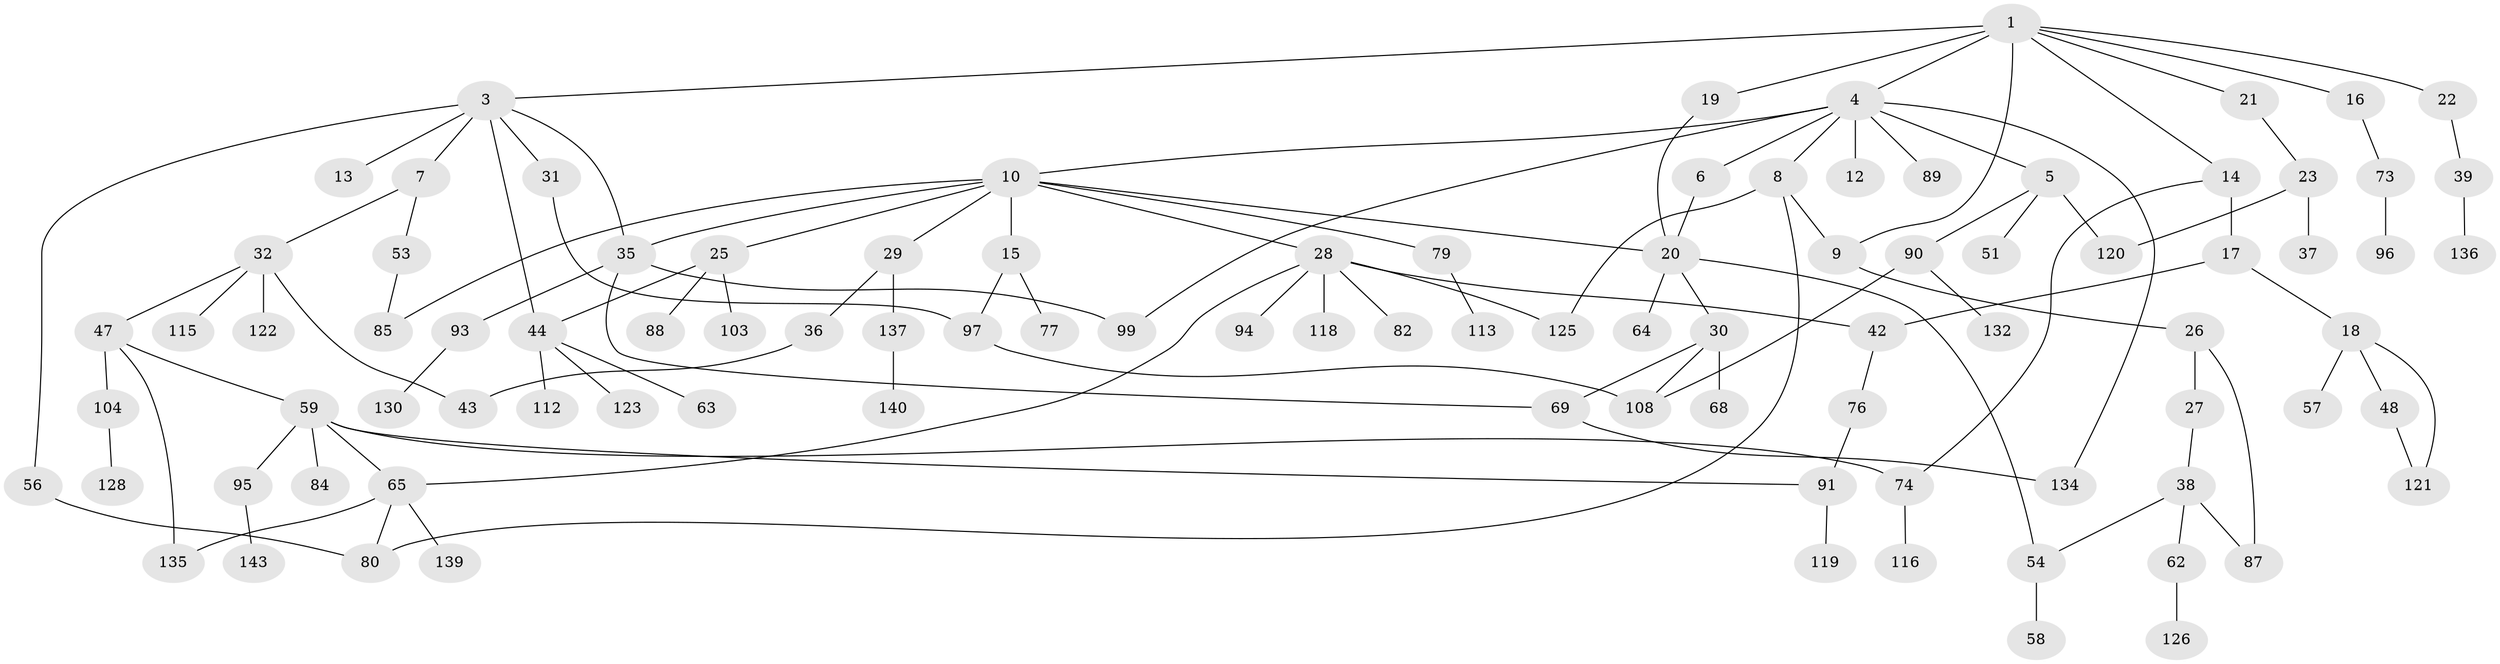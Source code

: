 // Generated by graph-tools (version 1.1) at 2025/23/03/03/25 07:23:32]
// undirected, 97 vertices, 121 edges
graph export_dot {
graph [start="1"]
  node [color=gray90,style=filled];
  1 [super="+2"];
  3 [super="+49"];
  4 [super="+41"];
  5 [super="+52"];
  6;
  7 [super="+138"];
  8 [super="+124"];
  9;
  10 [super="+11"];
  12;
  13 [super="+34"];
  14 [super="+61"];
  15 [super="+142"];
  16;
  17;
  18 [super="+24"];
  19;
  20 [super="+111"];
  21 [super="+106"];
  22;
  23 [super="+83"];
  25 [super="+50"];
  26 [super="+45"];
  27 [super="+105"];
  28 [super="+40"];
  29 [super="+33"];
  30 [super="+75"];
  31;
  32 [super="+92"];
  35 [super="+70"];
  36;
  37 [super="+146"];
  38 [super="+46"];
  39 [super="+72"];
  42 [super="+67"];
  43 [super="+141"];
  44 [super="+86"];
  47 [super="+81"];
  48 [super="+78"];
  51 [super="+60"];
  53;
  54 [super="+55"];
  56 [super="+109"];
  57;
  58;
  59 [super="+71"];
  62 [super="+66"];
  63;
  64;
  65 [super="+127"];
  68;
  69 [super="+117"];
  73 [super="+131"];
  74 [super="+102"];
  76;
  77;
  79 [super="+147"];
  80;
  82 [super="+100"];
  84 [super="+110"];
  85 [super="+114"];
  87;
  88;
  89;
  90 [super="+107"];
  91 [super="+101"];
  93;
  94;
  95 [super="+98"];
  96;
  97;
  99;
  103;
  104;
  108 [super="+129"];
  112;
  113;
  115;
  116;
  118;
  119;
  120;
  121 [super="+133"];
  122;
  123;
  125;
  126;
  128;
  130;
  132;
  134 [super="+144"];
  135;
  136;
  137;
  139;
  140 [super="+145"];
  143;
  1 -- 3;
  1 -- 14;
  1 -- 16;
  1 -- 22;
  1 -- 19;
  1 -- 4;
  1 -- 21;
  1 -- 9;
  3 -- 7;
  3 -- 13;
  3 -- 31;
  3 -- 56;
  3 -- 35;
  3 -- 44;
  4 -- 5;
  4 -- 6;
  4 -- 8;
  4 -- 10;
  4 -- 12;
  4 -- 89;
  4 -- 99;
  4 -- 134;
  5 -- 51;
  5 -- 120;
  5 -- 90;
  6 -- 20;
  7 -- 32;
  7 -- 53;
  8 -- 80;
  8 -- 9;
  8 -- 125;
  9 -- 26;
  10 -- 15 [weight=2];
  10 -- 25;
  10 -- 35;
  10 -- 79;
  10 -- 20;
  10 -- 85;
  10 -- 28;
  10 -- 29;
  14 -- 17;
  14 -- 74;
  15 -- 77;
  15 -- 97;
  16 -- 73;
  17 -- 18;
  17 -- 42;
  18 -- 48;
  18 -- 57;
  18 -- 121;
  19 -- 20;
  20 -- 30;
  20 -- 64;
  20 -- 54;
  21 -- 23;
  22 -- 39;
  23 -- 37;
  23 -- 120;
  25 -- 44;
  25 -- 103;
  25 -- 88;
  26 -- 27;
  26 -- 87;
  27 -- 38;
  28 -- 42;
  28 -- 82;
  28 -- 94;
  28 -- 65;
  28 -- 125;
  28 -- 118;
  29 -- 36;
  29 -- 137;
  30 -- 68;
  30 -- 69;
  30 -- 108;
  31 -- 97;
  32 -- 47;
  32 -- 115;
  32 -- 122;
  32 -- 43;
  35 -- 69;
  35 -- 99;
  35 -- 93;
  36 -- 43;
  38 -- 62;
  38 -- 87;
  38 -- 54;
  39 -- 136;
  42 -- 76;
  44 -- 63;
  44 -- 112;
  44 -- 123;
  47 -- 59;
  47 -- 104;
  47 -- 135;
  48 -- 121;
  53 -- 85;
  54 -- 58;
  56 -- 80;
  59 -- 65;
  59 -- 84;
  59 -- 91;
  59 -- 74;
  59 -- 95;
  62 -- 126;
  65 -- 80;
  65 -- 139;
  65 -- 135;
  69 -- 134;
  73 -- 96;
  74 -- 116;
  76 -- 91;
  79 -- 113;
  90 -- 108;
  90 -- 132;
  91 -- 119;
  93 -- 130;
  95 -- 143;
  97 -- 108;
  104 -- 128;
  137 -- 140;
}
